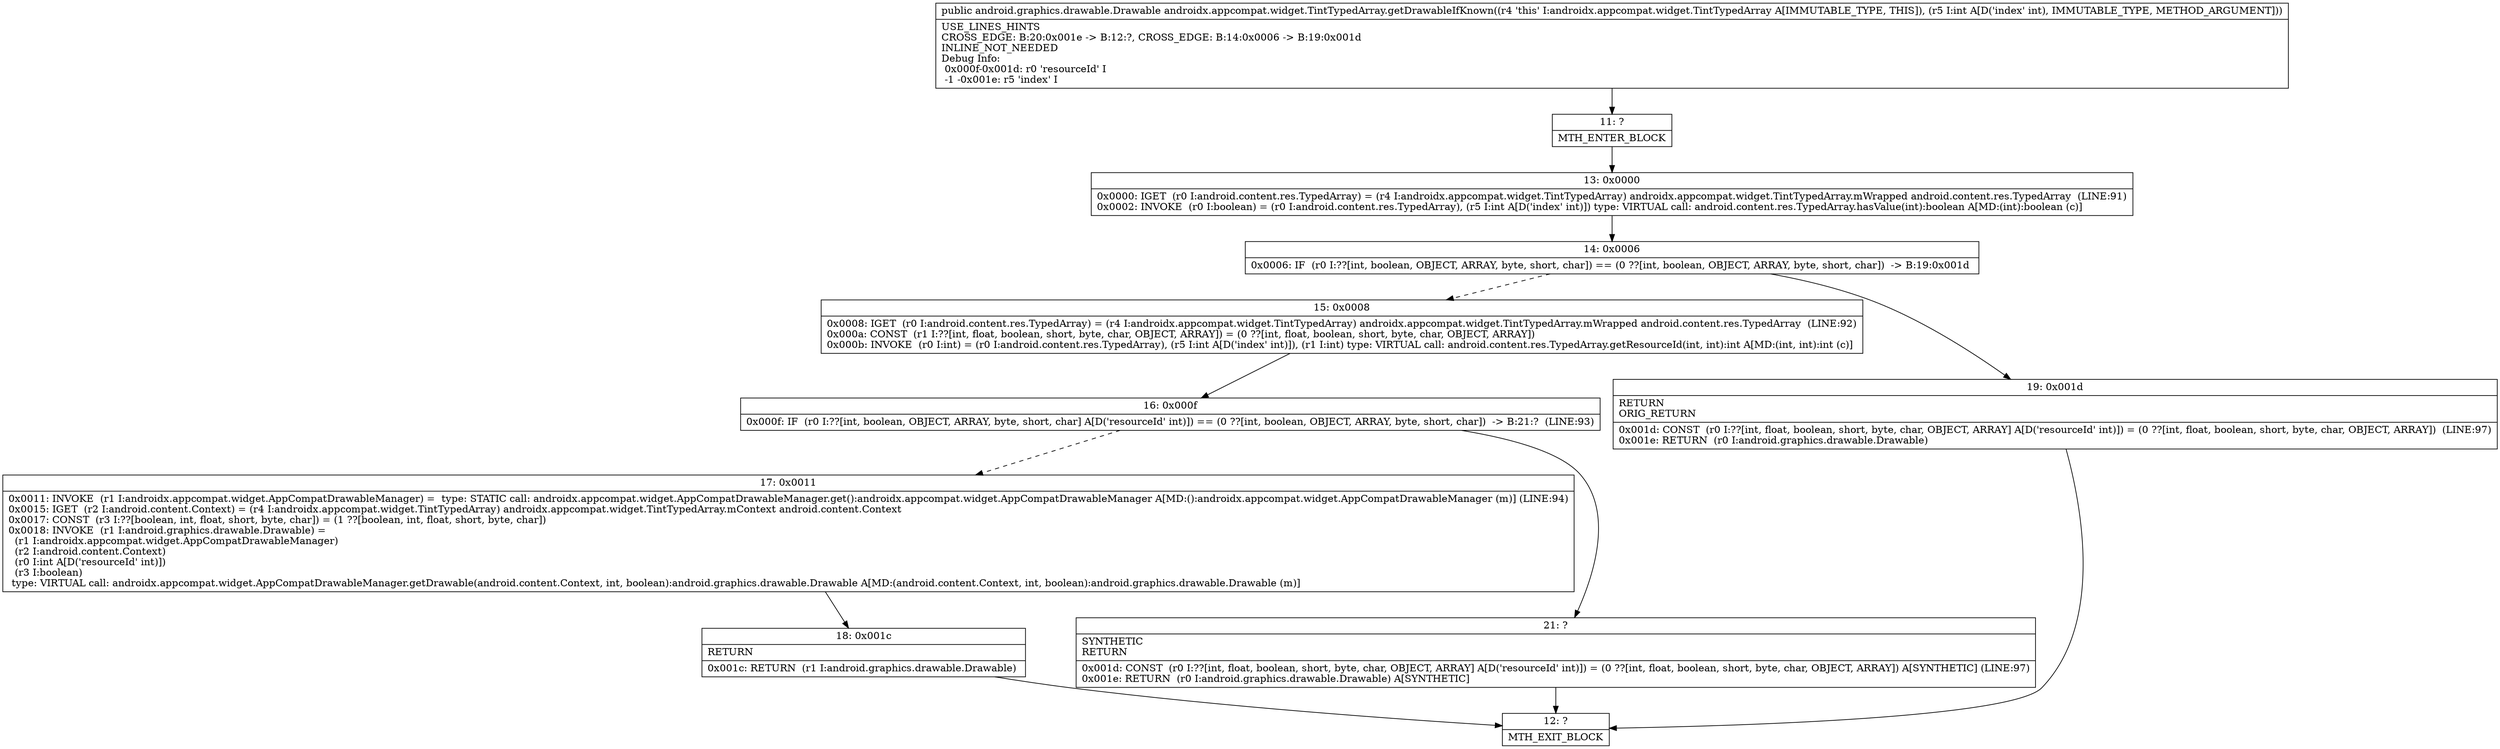 digraph "CFG forandroidx.appcompat.widget.TintTypedArray.getDrawableIfKnown(I)Landroid\/graphics\/drawable\/Drawable;" {
Node_11 [shape=record,label="{11\:\ ?|MTH_ENTER_BLOCK\l}"];
Node_13 [shape=record,label="{13\:\ 0x0000|0x0000: IGET  (r0 I:android.content.res.TypedArray) = (r4 I:androidx.appcompat.widget.TintTypedArray) androidx.appcompat.widget.TintTypedArray.mWrapped android.content.res.TypedArray  (LINE:91)\l0x0002: INVOKE  (r0 I:boolean) = (r0 I:android.content.res.TypedArray), (r5 I:int A[D('index' int)]) type: VIRTUAL call: android.content.res.TypedArray.hasValue(int):boolean A[MD:(int):boolean (c)]\l}"];
Node_14 [shape=record,label="{14\:\ 0x0006|0x0006: IF  (r0 I:??[int, boolean, OBJECT, ARRAY, byte, short, char]) == (0 ??[int, boolean, OBJECT, ARRAY, byte, short, char])  \-\> B:19:0x001d \l}"];
Node_15 [shape=record,label="{15\:\ 0x0008|0x0008: IGET  (r0 I:android.content.res.TypedArray) = (r4 I:androidx.appcompat.widget.TintTypedArray) androidx.appcompat.widget.TintTypedArray.mWrapped android.content.res.TypedArray  (LINE:92)\l0x000a: CONST  (r1 I:??[int, float, boolean, short, byte, char, OBJECT, ARRAY]) = (0 ??[int, float, boolean, short, byte, char, OBJECT, ARRAY]) \l0x000b: INVOKE  (r0 I:int) = (r0 I:android.content.res.TypedArray), (r5 I:int A[D('index' int)]), (r1 I:int) type: VIRTUAL call: android.content.res.TypedArray.getResourceId(int, int):int A[MD:(int, int):int (c)]\l}"];
Node_16 [shape=record,label="{16\:\ 0x000f|0x000f: IF  (r0 I:??[int, boolean, OBJECT, ARRAY, byte, short, char] A[D('resourceId' int)]) == (0 ??[int, boolean, OBJECT, ARRAY, byte, short, char])  \-\> B:21:?  (LINE:93)\l}"];
Node_17 [shape=record,label="{17\:\ 0x0011|0x0011: INVOKE  (r1 I:androidx.appcompat.widget.AppCompatDrawableManager) =  type: STATIC call: androidx.appcompat.widget.AppCompatDrawableManager.get():androidx.appcompat.widget.AppCompatDrawableManager A[MD:():androidx.appcompat.widget.AppCompatDrawableManager (m)] (LINE:94)\l0x0015: IGET  (r2 I:android.content.Context) = (r4 I:androidx.appcompat.widget.TintTypedArray) androidx.appcompat.widget.TintTypedArray.mContext android.content.Context \l0x0017: CONST  (r3 I:??[boolean, int, float, short, byte, char]) = (1 ??[boolean, int, float, short, byte, char]) \l0x0018: INVOKE  (r1 I:android.graphics.drawable.Drawable) = \l  (r1 I:androidx.appcompat.widget.AppCompatDrawableManager)\l  (r2 I:android.content.Context)\l  (r0 I:int A[D('resourceId' int)])\l  (r3 I:boolean)\l type: VIRTUAL call: androidx.appcompat.widget.AppCompatDrawableManager.getDrawable(android.content.Context, int, boolean):android.graphics.drawable.Drawable A[MD:(android.content.Context, int, boolean):android.graphics.drawable.Drawable (m)]\l}"];
Node_18 [shape=record,label="{18\:\ 0x001c|RETURN\l|0x001c: RETURN  (r1 I:android.graphics.drawable.Drawable) \l}"];
Node_12 [shape=record,label="{12\:\ ?|MTH_EXIT_BLOCK\l}"];
Node_21 [shape=record,label="{21\:\ ?|SYNTHETIC\lRETURN\l|0x001d: CONST  (r0 I:??[int, float, boolean, short, byte, char, OBJECT, ARRAY] A[D('resourceId' int)]) = (0 ??[int, float, boolean, short, byte, char, OBJECT, ARRAY]) A[SYNTHETIC] (LINE:97)\l0x001e: RETURN  (r0 I:android.graphics.drawable.Drawable) A[SYNTHETIC]\l}"];
Node_19 [shape=record,label="{19\:\ 0x001d|RETURN\lORIG_RETURN\l|0x001d: CONST  (r0 I:??[int, float, boolean, short, byte, char, OBJECT, ARRAY] A[D('resourceId' int)]) = (0 ??[int, float, boolean, short, byte, char, OBJECT, ARRAY])  (LINE:97)\l0x001e: RETURN  (r0 I:android.graphics.drawable.Drawable) \l}"];
MethodNode[shape=record,label="{public android.graphics.drawable.Drawable androidx.appcompat.widget.TintTypedArray.getDrawableIfKnown((r4 'this' I:androidx.appcompat.widget.TintTypedArray A[IMMUTABLE_TYPE, THIS]), (r5 I:int A[D('index' int), IMMUTABLE_TYPE, METHOD_ARGUMENT]))  | USE_LINES_HINTS\lCROSS_EDGE: B:20:0x001e \-\> B:12:?, CROSS_EDGE: B:14:0x0006 \-\> B:19:0x001d\lINLINE_NOT_NEEDED\lDebug Info:\l  0x000f\-0x001d: r0 'resourceId' I\l  \-1 \-0x001e: r5 'index' I\l}"];
MethodNode -> Node_11;Node_11 -> Node_13;
Node_13 -> Node_14;
Node_14 -> Node_15[style=dashed];
Node_14 -> Node_19;
Node_15 -> Node_16;
Node_16 -> Node_17[style=dashed];
Node_16 -> Node_21;
Node_17 -> Node_18;
Node_18 -> Node_12;
Node_21 -> Node_12;
Node_19 -> Node_12;
}

